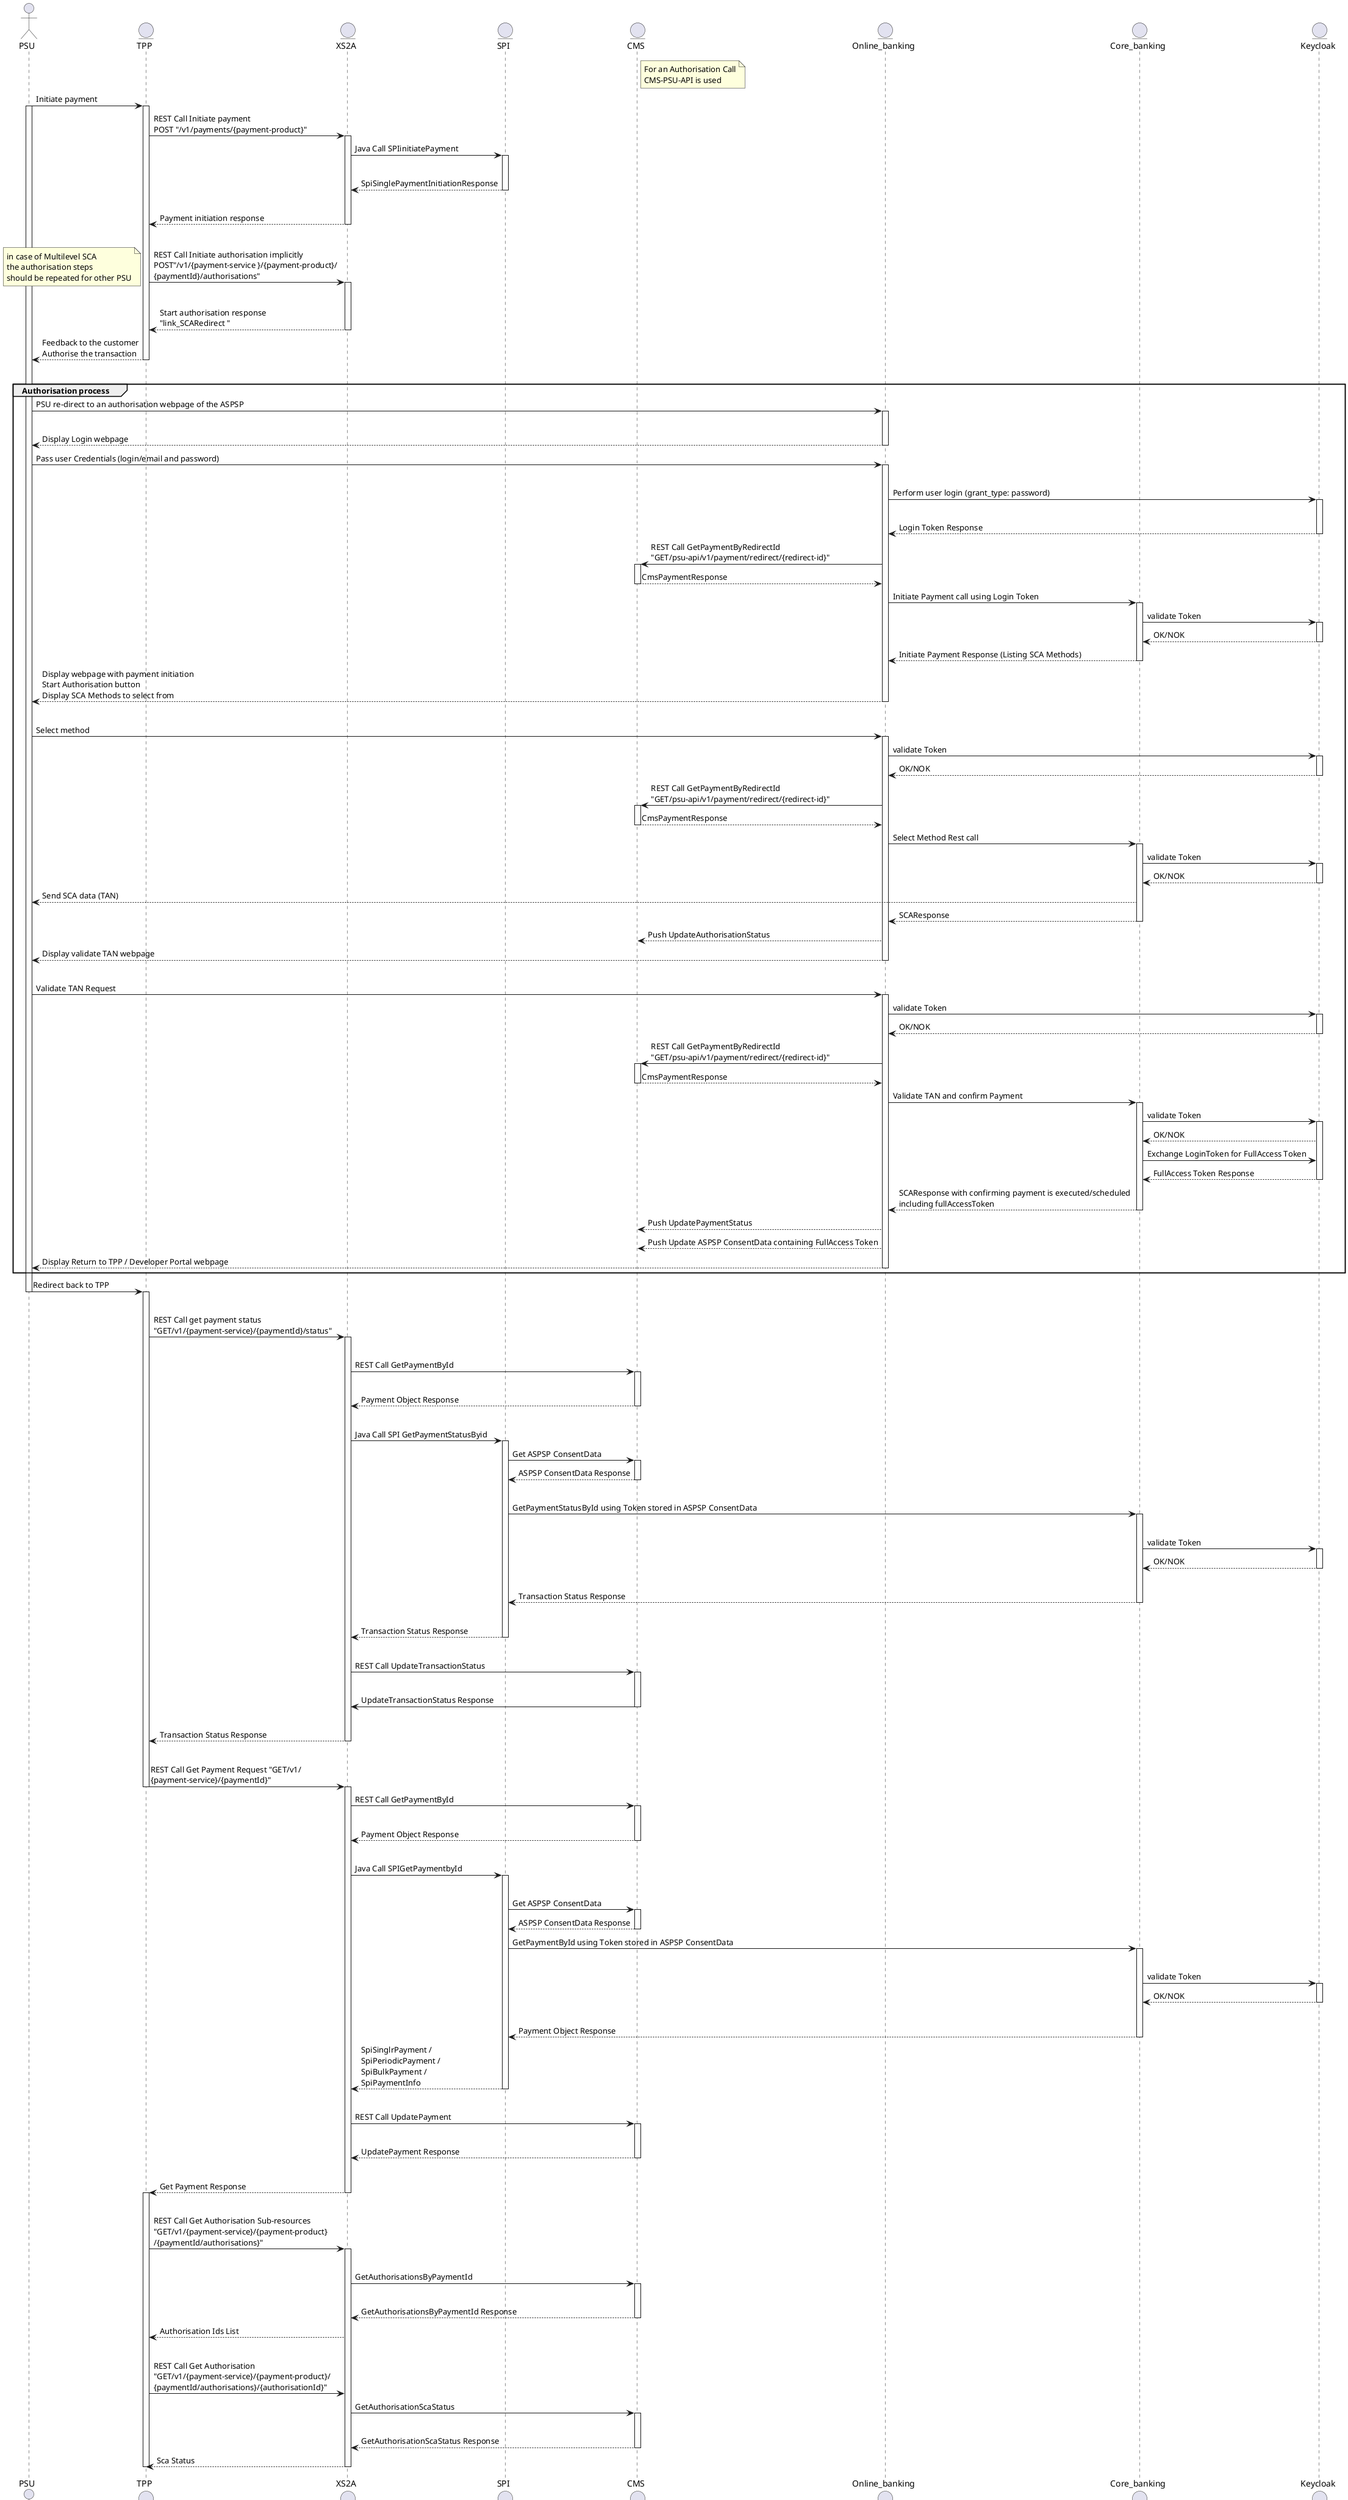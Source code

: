 @startuml
actor PSU
entity TPP
entity XS2A
entity SPI
entity SPI
entity CMS
entity Online_banking
entity Core_banking
entity Keycloak
note right of CMS
For an Authorisation Call
CMS-PSU-API is used
end note
PSU->TPP: Initiate payment
activate TPP
activate PSU
TPP -> XS2A: REST Call Initiate payment\nPOST "/v1/payments/{payment-product}"
activate XS2A
XS2A->SPI: Java Call SPIinitiatePayment
activate SPI
|||
SPI-->XS2A: SpiSinglePaymentInitiationResponse
deactivate SPI
|||
XS2A-->TPP:Payment initiation response
deactivate XS2A
|||
TPP->XS2A: REST Call Initiate authorisation implicitly \nPOST"/v1/{payment-service }/{payment-product}/\n{paymentId}/authorisations"
activate XS2A
note left
         in case of Multilevel SCA
         the authorisation steps
         should be repeated for other PSU
end note
|||
XS2A-->TPP:Start authorisation response\n"link_SCARedirect "
deactivate XS2A
TPP-->PSU: Feedback to the customer\nAuthorise the transaction
deactivate TPP
|||
group Authorisation process
PSU->Online_banking: PSU re-direct to an authorisation webpage of the ASPSP
activate Online_banking
|||
Online_banking-->PSU: Display Login webpage
deactivate Online_banking
PSU->Online_banking: Pass user Credentials (login/email and password)
activate Online_banking
|||
Online_banking->Keycloak: Perform user login (grant_type: password)
activate Keycloak
|||
Keycloak-->Online_banking: Login Token Response
deactivate Keycloak
Online_banking->CMS: REST Call GetPaymentByRedirectId\n"GET/psu-api/v1/payment/redirect/{redirect-id}"
activate CMS
CMS-->Online_banking: CmsPaymentResponse
deactivate CMS
Online_banking->Core_banking: Initiate Payment call using Login Token
activate Core_banking
Core_banking->Keycloak: validate Token
activate Keycloak
Keycloak-->Core_banking: OK/NOK
deactivate Keycloak
Core_banking-->Online_banking: Initiate Payment Response (Listing SCA Methods)
deactivate Core_banking
Online_banking-->PSU: Display webpage with payment initiation \nStart Authorisation button \nDisplay SCA Methods to select from
deactivate Online_banking
|||
PSU->Online_banking: Select method
activate Online_banking
Online_banking->Keycloak: validate Token
activate Keycloak
Keycloak-->Online_banking: OK/NOK
deactivate Keycloak
Online_banking->CMS: REST Call GetPaymentByRedirectId\n"GET/psu-api/v1/payment/redirect/{redirect-id}"
activate CMS
CMS-->Online_banking: CmsPaymentResponse
deactivate CMS
Online_banking->Core_banking:Select Method Rest call
activate Core_banking
Core_banking->Keycloak: validate Token
activate Keycloak
Keycloak-->Core_banking: OK/NOK
deactivate Keycloak
Core_banking-->PSU: Send SCA data (TAN)
Core_banking-->Online_banking: SCAResponse
deactivate Core_banking
Online_banking-->CMS: Push UpdateAuthorisationStatus
Online_banking-->PSU: Display validate TAN webpage
deactivate Online_banking
|||
PSU->Online_banking: Validate TAN Request
activate Online_banking
Online_banking->Keycloak: validate Token
activate Keycloak
Keycloak-->Online_banking: OK/NOK
deactivate Keycloak
Online_banking->CMS: REST Call GetPaymentByRedirectId\n"GET/psu-api/v1/payment/redirect/{redirect-id}"
activate CMS
CMS-->Online_banking: CmsPaymentResponse
deactivate CMS
Online_banking->Core_banking: Validate TAN and confirm Payment
activate Core_banking
Core_banking->Keycloak: validate Token
activate Keycloak
Keycloak-->Core_banking: OK/NOK
Core_banking->Keycloak: Exchange LoginToken for FullAccess Token
Keycloak-->Core_banking: FullAccess Token Response
deactivate Keycloak
Core_banking-->Online_banking: SCAResponse with confirming payment is executed/scheduled \nincluding fullAccessToken
deactivate Core_banking
Online_banking-->CMS: Push UpdatePaymentStatus
Online_banking-->CMS: Push Update ASPSP ConsentData containing FullAccess Token
Online_banking-->PSU: Display Return to TPP / Developer Portal webpage
deactivate Online_banking
end
PSU->TPP: Redirect back to TPP
deactivate PSU
activate TPP
|||
TPP->XS2A: REST Call get payment status\n"GET/v1/{payment-service}/{paymentId}/status"
activate XS2A
|||
XS2A->CMS: REST Call GetPaymentById
activate CMS
|||
CMS-->XS2A: Payment Object Response
deactivate CMS
|||
XS2A->SPI: Java Call SPI GetPaymentStatusByid
activate SPI
SPI->CMS: Get ASPSP ConsentData
activate CMS
CMS-->SPI: ASPSP ConsentData Response
deactivate CMS
|||
SPI->Core_banking: GetPaymentStatusById using Token stored in ASPSP ConsentData
activate Core_banking
|||
Core_banking->Keycloak: validate Token
activate Keycloak
Keycloak-->Core_banking: OK/NOK
deactivate Keycloak
|||
Core_banking-->SPI: Transaction Status Response
deactivate Core_banking
|||
SPI-->XS2A: Transaction Status Response
deactivate SPI
|||
XS2A->CMS: REST Call UpdateTransactionStatus
activate CMS
|||
CMS->XS2A: UpdateTransactionStatus Response
deactivate CMS
|||
XS2A-->TPP: Transaction Status Response
deactivate XS2A
|||
TPP->XS2A: REST Call Get Payment Request "GET/v1/\n{payment-service}/{paymentId}"
deactivate TPP
activate XS2A
XS2A->CMS: REST Call GetPaymentById
activate CMS
|||
CMS-->XS2A: Payment Object Response
deactivate CMS
|||
XS2A->SPI: Java Call SPIGetPaymentbyId
activate SPI
|||
SPI->CMS: Get ASPSP ConsentData
activate CMS
CMS-->SPI: ASPSP ConsentData Response
deactivate CMS
SPI->Core_banking: GetPaymentById using Token stored in ASPSP ConsentData
activate Core_banking
|||
Core_banking->Keycloak: validate Token
activate Keycloak
Keycloak-->Core_banking: OK/NOK
deactivate Keycloak
|||
Core_banking-->SPI: Payment Object Response
deactivate Core_banking
SPI-->XS2A: SpiSinglrPayment /\nSpiPeriodicPayment /\nSpiBulkPayment /\nSpiPaymentInfo
deactivate SPI
|||
XS2A->CMS: REST Call UpdatePayment
activate CMS
|||
CMS-->XS2A: UpdatePayment Response
deactivate CMS
|||
XS2A-->TPP: Get Payment Response
deactivate XS2A
activate TPP
|||
TPP->XS2A: REST Call Get Authorisation Sub-resources\n"GET/v1/{payment-service}/{payment-product}\n/{paymentId/authorisations}"
activate XS2A
|||
XS2A->CMS: GetAuthorisationsByPaymentId
activate CMS
|||
CMS-->XS2A: GetAuthorisationsByPaymentId Response
deactivate CMS
XS2A-->TPP: Authorisation Ids List
|||
TPP->XS2A: REST Call Get Authorisation\n"GET/v1/{payment-service}/{payment-product}/\n{paymentId/authorisations}/{authorisationId}"
XS2A->CMS: GetAuthorisationScaStatus
activate CMS
|||
CMS-->XS2A: GetAuthorisationScaStatus Response
deactivate CMS
XS2A-->TPP: Sca Status
deactivate XS2A
deactivate TPP
@enduml